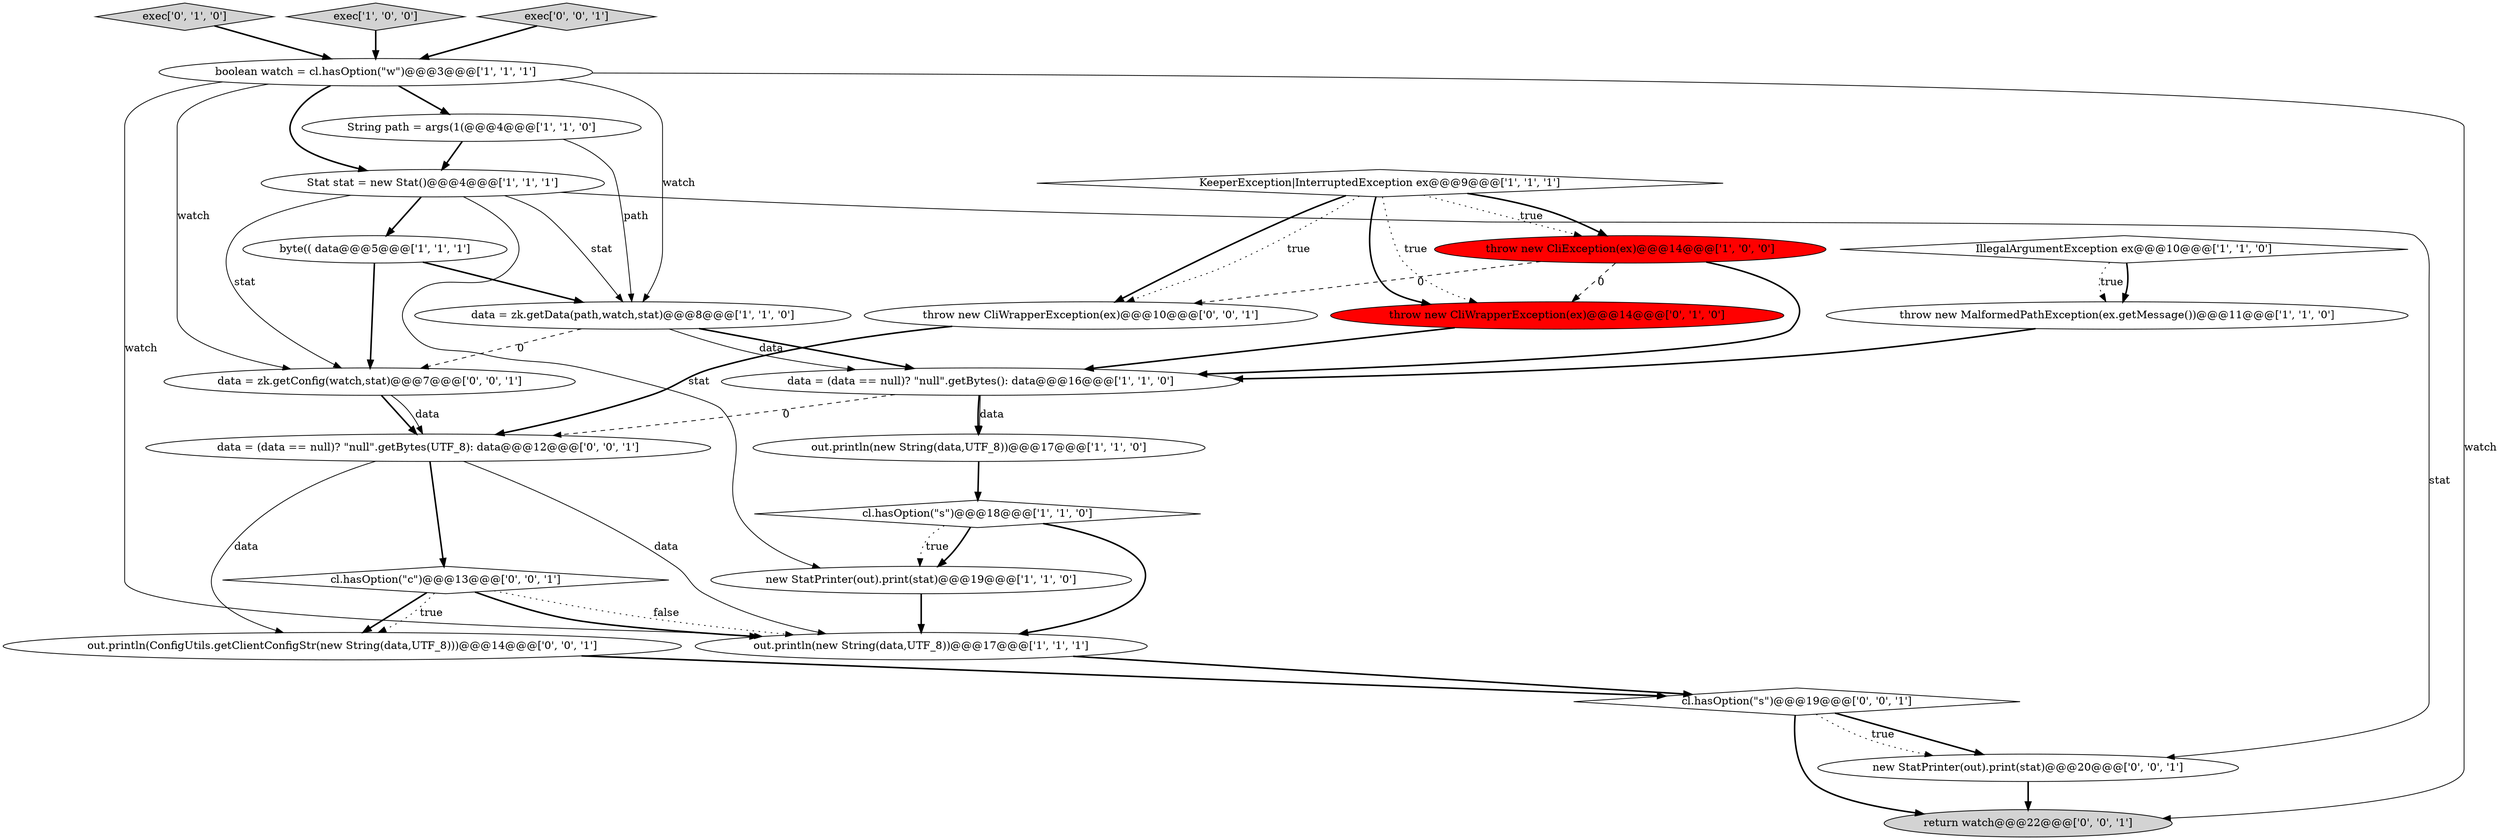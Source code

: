digraph {
8 [style = filled, label = "byte(( data@@@5@@@['1', '1', '1']", fillcolor = white, shape = ellipse image = "AAA0AAABBB1BBB"];
16 [style = filled, label = "exec['0', '1', '0']", fillcolor = lightgray, shape = diamond image = "AAA0AAABBB2BBB"];
9 [style = filled, label = "new StatPrinter(out).print(stat)@@@19@@@['1', '1', '0']", fillcolor = white, shape = ellipse image = "AAA0AAABBB1BBB"];
21 [style = filled, label = "out.println(ConfigUtils.getClientConfigStr(new String(data,UTF_8)))@@@14@@@['0', '0', '1']", fillcolor = white, shape = ellipse image = "AAA0AAABBB3BBB"];
15 [style = filled, label = "throw new CliWrapperException(ex)@@@14@@@['0', '1', '0']", fillcolor = red, shape = ellipse image = "AAA1AAABBB2BBB"];
20 [style = filled, label = "new StatPrinter(out).print(stat)@@@20@@@['0', '0', '1']", fillcolor = white, shape = ellipse image = "AAA0AAABBB3BBB"];
12 [style = filled, label = "cl.hasOption(\"s\")@@@18@@@['1', '1', '0']", fillcolor = white, shape = diamond image = "AAA0AAABBB1BBB"];
10 [style = filled, label = "data = (data == null)? \"null\".getBytes(): data@@@16@@@['1', '1', '0']", fillcolor = white, shape = ellipse image = "AAA0AAABBB1BBB"];
25 [style = filled, label = "cl.hasOption(\"s\")@@@19@@@['0', '0', '1']", fillcolor = white, shape = diamond image = "AAA0AAABBB3BBB"];
18 [style = filled, label = "throw new CliWrapperException(ex)@@@10@@@['0', '0', '1']", fillcolor = white, shape = ellipse image = "AAA0AAABBB3BBB"];
1 [style = filled, label = "boolean watch = cl.hasOption(\"w\")@@@3@@@['1', '1', '1']", fillcolor = white, shape = ellipse image = "AAA0AAABBB1BBB"];
14 [style = filled, label = "Stat stat = new Stat()@@@4@@@['1', '1', '1']", fillcolor = white, shape = ellipse image = "AAA0AAABBB1BBB"];
4 [style = filled, label = "out.println(new String(data,UTF_8))@@@17@@@['1', '1', '1']", fillcolor = white, shape = ellipse image = "AAA0AAABBB1BBB"];
24 [style = filled, label = "cl.hasOption(\"c\")@@@13@@@['0', '0', '1']", fillcolor = white, shape = diamond image = "AAA0AAABBB3BBB"];
2 [style = filled, label = "throw new MalformedPathException(ex.getMessage())@@@11@@@['1', '1', '0']", fillcolor = white, shape = ellipse image = "AAA0AAABBB1BBB"];
0 [style = filled, label = "data = zk.getData(path,watch,stat)@@@8@@@['1', '1', '0']", fillcolor = white, shape = ellipse image = "AAA0AAABBB1BBB"];
6 [style = filled, label = "out.println(new String(data,UTF_8))@@@17@@@['1', '1', '0']", fillcolor = white, shape = ellipse image = "AAA0AAABBB1BBB"];
7 [style = filled, label = "exec['1', '0', '0']", fillcolor = lightgray, shape = diamond image = "AAA0AAABBB1BBB"];
23 [style = filled, label = "exec['0', '0', '1']", fillcolor = lightgray, shape = diamond image = "AAA0AAABBB3BBB"];
13 [style = filled, label = "String path = args(1(@@@4@@@['1', '1', '0']", fillcolor = white, shape = ellipse image = "AAA0AAABBB1BBB"];
19 [style = filled, label = "data = zk.getConfig(watch,stat)@@@7@@@['0', '0', '1']", fillcolor = white, shape = ellipse image = "AAA0AAABBB3BBB"];
3 [style = filled, label = "KeeperException|InterruptedException ex@@@9@@@['1', '1', '1']", fillcolor = white, shape = diamond image = "AAA0AAABBB1BBB"];
22 [style = filled, label = "return watch@@@22@@@['0', '0', '1']", fillcolor = lightgray, shape = ellipse image = "AAA0AAABBB3BBB"];
11 [style = filled, label = "throw new CliException(ex)@@@14@@@['1', '0', '0']", fillcolor = red, shape = ellipse image = "AAA1AAABBB1BBB"];
17 [style = filled, label = "data = (data == null)? \"null\".getBytes(UTF_8): data@@@12@@@['0', '0', '1']", fillcolor = white, shape = ellipse image = "AAA0AAABBB3BBB"];
5 [style = filled, label = "IllegalArgumentException ex@@@10@@@['1', '1', '0']", fillcolor = white, shape = diamond image = "AAA0AAABBB1BBB"];
1->0 [style = solid, label="watch"];
3->11 [style = dotted, label="true"];
13->0 [style = solid, label="path"];
15->10 [style = bold, label=""];
14->19 [style = solid, label="stat"];
7->1 [style = bold, label=""];
4->25 [style = bold, label=""];
25->22 [style = bold, label=""];
1->22 [style = solid, label="watch"];
11->15 [style = dashed, label="0"];
8->19 [style = bold, label=""];
0->19 [style = dashed, label="0"];
9->4 [style = bold, label=""];
14->20 [style = solid, label="stat"];
3->11 [style = bold, label=""];
18->17 [style = bold, label=""];
3->15 [style = bold, label=""];
19->17 [style = bold, label=""];
21->25 [style = bold, label=""];
2->10 [style = bold, label=""];
12->9 [style = bold, label=""];
19->17 [style = solid, label="data"];
1->13 [style = bold, label=""];
10->6 [style = bold, label=""];
20->22 [style = bold, label=""];
3->18 [style = bold, label=""];
10->6 [style = solid, label="data"];
8->0 [style = bold, label=""];
17->21 [style = solid, label="data"];
5->2 [style = bold, label=""];
0->10 [style = bold, label=""];
17->24 [style = bold, label=""];
24->4 [style = bold, label=""];
25->20 [style = bold, label=""];
1->4 [style = solid, label="watch"];
17->4 [style = solid, label="data"];
12->4 [style = bold, label=""];
16->1 [style = bold, label=""];
24->21 [style = bold, label=""];
0->10 [style = solid, label="data"];
11->10 [style = bold, label=""];
11->18 [style = dashed, label="0"];
3->18 [style = dotted, label="true"];
14->0 [style = solid, label="stat"];
3->15 [style = dotted, label="true"];
25->20 [style = dotted, label="true"];
10->17 [style = dashed, label="0"];
23->1 [style = bold, label=""];
1->14 [style = bold, label=""];
14->8 [style = bold, label=""];
24->4 [style = dotted, label="false"];
14->9 [style = solid, label="stat"];
24->21 [style = dotted, label="true"];
13->14 [style = bold, label=""];
1->19 [style = solid, label="watch"];
5->2 [style = dotted, label="true"];
12->9 [style = dotted, label="true"];
6->12 [style = bold, label=""];
}
